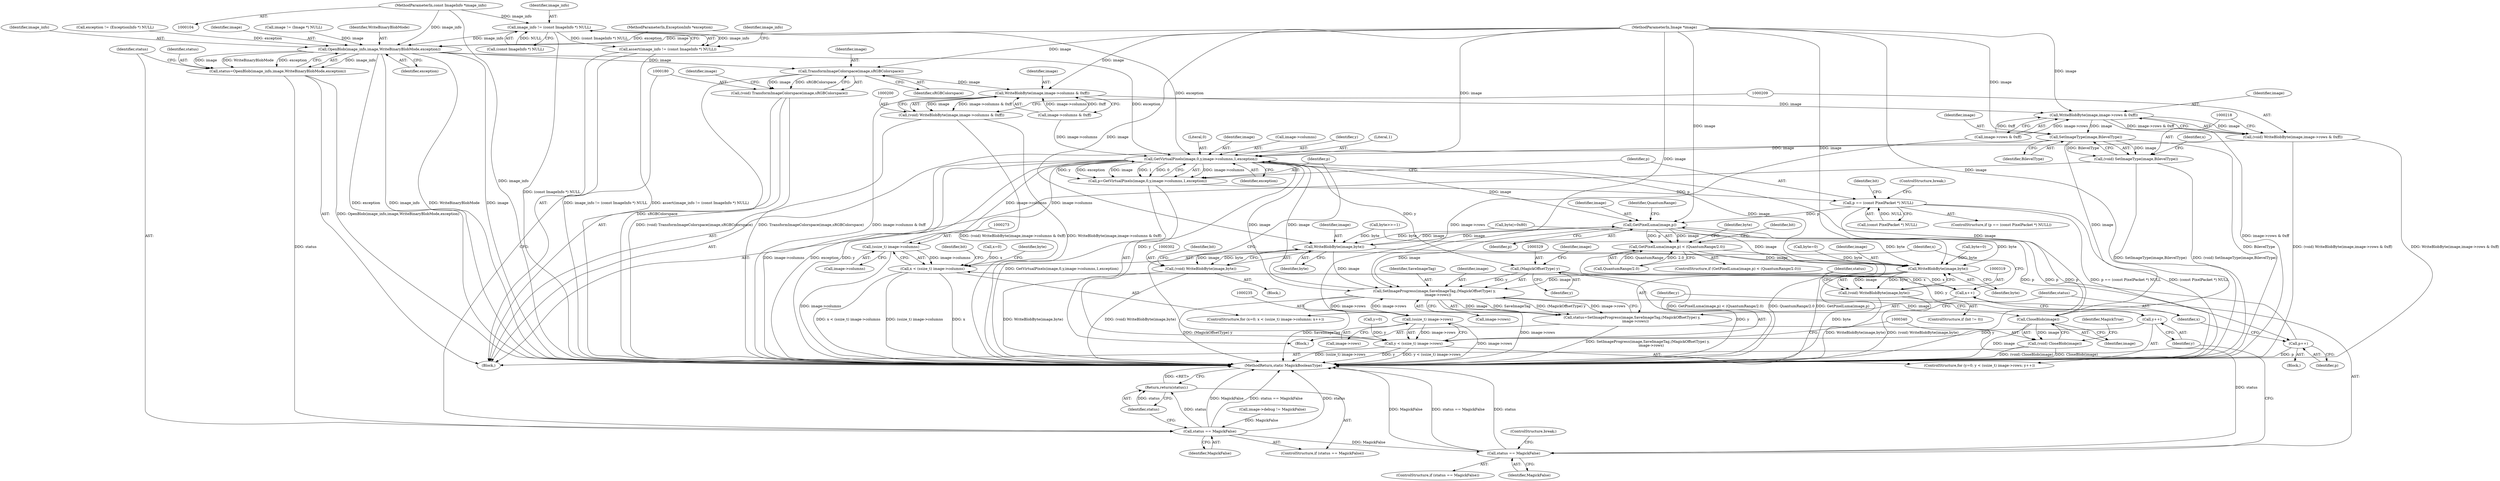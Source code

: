 digraph "1_ImageMagick_a0108a892f9ea3c2bb1e7a49b7d71376c2ecbff7@pointer" {
"1000105" [label="(MethodParameterIn,const ImageInfo *image_info)"];
"1000116" [label="(Call,image_info != (const ImageInfo *) NULL)"];
"1000115" [label="(Call,assert(image_info != (const ImageInfo *) NULL))"];
"1000168" [label="(Call,OpenBlob(image_info,image,WriteBinaryBlobMode,exception))"];
"1000166" [label="(Call,status=OpenBlob(image_info,image,WriteBinaryBlobMode,exception))"];
"1000174" [label="(Call,status == MagickFalse)"];
"1000177" [label="(Return,return(status);)"];
"1000335" [label="(Call,status == MagickFalse)"];
"1000181" [label="(Call,TransformImageColorspace(image,sRGBColorspace))"];
"1000179" [label="(Call,(void) TransformImageColorspace(image,sRGBColorspace))"];
"1000201" [label="(Call,WriteBlobByte(image,image->columns & 0xff))"];
"1000199" [label="(Call,(void) WriteBlobByte(image,image->columns & 0xff))"];
"1000210" [label="(Call,WriteBlobByte(image,image->rows & 0xff))"];
"1000208" [label="(Call,(void) WriteBlobByte(image,image->rows & 0xff))"];
"1000219" [label="(Call,SetImageType(image,BilevelType))"];
"1000217" [label="(Call,(void) SetImageType(image,BilevelType))"];
"1000244" [label="(Call,GetVirtualPixels(image,0,y,image->columns,1,exception))"];
"1000242" [label="(Call,p=GetVirtualPixels(image,0,y,image->columns,1,exception))"];
"1000254" [label="(Call,p == (const PixelPacket *) NULL)"];
"1000285" [label="(Call,GetPixelLuma(image,p))"];
"1000284" [label="(Call,GetPixelLuma(image,p) < (QuantumRange/2.0))"];
"1000303" [label="(Call,WriteBlobByte(image,byte))"];
"1000301" [label="(Call,(void) WriteBlobByte(image,byte))"];
"1000320" [label="(Call,WriteBlobByte(image,byte))"];
"1000318" [label="(Call,(void) WriteBlobByte(image,byte))"];
"1000325" [label="(Call,SetImageProgress(image,SaveImageTag,(MagickOffsetType) y,\n      image->rows))"];
"1000234" [label="(Call,(ssize_t) image->rows)"];
"1000232" [label="(Call,y < (ssize_t) image->rows)"];
"1000323" [label="(Call,status=SetImageProgress(image,SaveImageTag,(MagickOffsetType) y,\n      image->rows))"];
"1000341" [label="(Call,CloseBlob(image))"];
"1000339" [label="(Call,(void) CloseBlob(image))"];
"1000312" [label="(Call,p++)"];
"1000272" [label="(Call,(ssize_t) image->columns)"];
"1000270" [label="(Call,x < (ssize_t) image->columns)"];
"1000277" [label="(Call,x++)"];
"1000328" [label="(Call,(MagickOffsetType) y)"];
"1000239" [label="(Call,y++)"];
"1000283" [label="(ControlStructure,if (GetPixelLuma(image,p) < (QuantumRange/2.0)))"];
"1000124" [label="(Identifier,image_info)"];
"1000177" [label="(Return,return(status);)"];
"1000241" [label="(Block,)"];
"1000279" [label="(Block,)"];
"1000277" [label="(Call,x++)"];
"1000118" [label="(Call,(const ImageInfo *) NULL)"];
"1000252" [label="(Identifier,exception)"];
"1000203" [label="(Call,image->columns & 0xff)"];
"1000166" [label="(Call,status=OpenBlob(image_info,image,WriteBinaryBlobMode,exception))"];
"1000335" [label="(Call,status == MagickFalse)"];
"1000272" [label="(Call,(ssize_t) image->columns)"];
"1000183" [label="(Identifier,sRGBColorspace)"];
"1000201" [label="(Call,WriteBlobByte(image,image->columns & 0xff))"];
"1000233" [label="(Identifier,y)"];
"1000301" [label="(Call,(void) WriteBlobByte(image,byte))"];
"1000332" [label="(Identifier,image)"];
"1000175" [label="(Identifier,status)"];
"1000312" [label="(Call,p++)"];
"1000325" [label="(Call,SetImageProgress(image,SaveImageTag,(MagickOffsetType) y,\n      image->rows))"];
"1000188" [label="(Identifier,image)"];
"1000172" [label="(Identifier,exception)"];
"1000246" [label="(Literal,0)"];
"1000179" [label="(Call,(void) TransformImageColorspace(image,sRGBColorspace))"];
"1000322" [label="(Identifier,byte)"];
"1000181" [label="(Call,TransformImageColorspace(image,sRGBColorspace))"];
"1000316" [label="(Identifier,bit)"];
"1000270" [label="(Call,x < (ssize_t) image->columns)"];
"1000339" [label="(Call,(void) CloseBlob(image))"];
"1000199" [label="(Call,(void) WriteBlobByte(image,image->columns & 0xff))"];
"1000116" [label="(Call,image_info != (const ImageInfo *) NULL)"];
"1000173" [label="(ControlStructure,if (status == MagickFalse))"];
"1000330" [label="(Identifier,y)"];
"1000336" [label="(Identifier,status)"];
"1000168" [label="(Call,OpenBlob(image_info,image,WriteBinaryBlobMode,exception))"];
"1000324" [label="(Identifier,status)"];
"1000286" [label="(Identifier,image)"];
"1000253" [label="(ControlStructure,if (p == (const PixelPacket *) NULL))"];
"1000115" [label="(Call,assert(image_info != (const ImageInfo *) NULL))"];
"1000212" [label="(Call,image->rows & 0xff)"];
"1000140" [label="(Call,image->debug != MagickFalse)"];
"1000261" [label="(Identifier,bit)"];
"1000105" [label="(MethodParameterIn,const ImageInfo *image_info)"];
"1000217" [label="(Call,(void) SetImageType(image,BilevelType))"];
"1000327" [label="(Identifier,SaveImageTag)"];
"1000341" [label="(Call,CloseBlob(image))"];
"1000229" [label="(Call,y=0)"];
"1000345" [label="(MethodReturn,static MagickBooleanType)"];
"1000259" [label="(ControlStructure,break;)"];
"1000117" [label="(Identifier,image_info)"];
"1000107" [label="(MethodParameterIn,ExceptionInfo *exception)"];
"1000323" [label="(Call,status=SetImageProgress(image,SaveImageTag,(MagickOffsetType) y,\n      image->rows))"];
"1000245" [label="(Identifier,image)"];
"1000242" [label="(Call,p=GetVirtualPixels(image,0,y,image->columns,1,exception))"];
"1000284" [label="(Call,GetPixelLuma(image,p) < (QuantumRange/2.0))"];
"1000326" [label="(Identifier,image)"];
"1000228" [label="(ControlStructure,for (y=0; y < (ssize_t) image->rows; y++))"];
"1000300" [label="(Block,)"];
"1000287" [label="(Identifier,p)"];
"1000303" [label="(Call,WriteBlobByte(image,byte))"];
"1000232" [label="(Call,y < (ssize_t) image->rows)"];
"1000334" [label="(ControlStructure,if (status == MagickFalse))"];
"1000305" [label="(Identifier,byte)"];
"1000169" [label="(Identifier,image_info)"];
"1000263" [label="(Call,byte=0)"];
"1000267" [label="(Call,x=0)"];
"1000254" [label="(Call,p == (const PixelPacket *) NULL)"];
"1000285" [label="(Call,GetPixelLuma(image,p))"];
"1000291" [label="(Call,byte|=0x80)"];
"1000309" [label="(Call,byte=0)"];
"1000342" [label="(Identifier,image)"];
"1000155" [label="(Call,exception != (ExceptionInfo *) NULL)"];
"1000314" [label="(ControlStructure,if (bit != 0))"];
"1000337" [label="(Identifier,MagickFalse)"];
"1000292" [label="(Identifier,byte)"];
"1000266" [label="(ControlStructure,for (x=0; x < (ssize_t) image->columns; x++))"];
"1000240" [label="(Identifier,y)"];
"1000211" [label="(Identifier,image)"];
"1000234" [label="(Call,(ssize_t) image->rows)"];
"1000344" [label="(Identifier,MagickTrue)"];
"1000108" [label="(Block,)"];
"1000248" [label="(Call,image->columns)"];
"1000244" [label="(Call,GetVirtualPixels(image,0,y,image->columns,1,exception))"];
"1000318" [label="(Call,(void) WriteBlobByte(image,byte))"];
"1000176" [label="(Identifier,MagickFalse)"];
"1000170" [label="(Identifier,image)"];
"1000271" [label="(Identifier,x)"];
"1000223" [label="(Identifier,x)"];
"1000304" [label="(Identifier,image)"];
"1000320" [label="(Call,WriteBlobByte(image,byte))"];
"1000255" [label="(Identifier,p)"];
"1000288" [label="(Call,QuantumRange/2.0)"];
"1000338" [label="(ControlStructure,break;)"];
"1000289" [label="(Identifier,QuantumRange)"];
"1000239" [label="(Call,y++)"];
"1000280" [label="(Call,byte>>=1)"];
"1000128" [label="(Call,image != (Image *) NULL)"];
"1000321" [label="(Identifier,image)"];
"1000220" [label="(Identifier,image)"];
"1000313" [label="(Identifier,p)"];
"1000210" [label="(Call,WriteBlobByte(image,image->rows & 0xff))"];
"1000295" [label="(Identifier,bit)"];
"1000247" [label="(Identifier,y)"];
"1000182" [label="(Identifier,image)"];
"1000174" [label="(Call,status == MagickFalse)"];
"1000251" [label="(Literal,1)"];
"1000256" [label="(Call,(const PixelPacket *) NULL)"];
"1000219" [label="(Call,SetImageType(image,BilevelType))"];
"1000171" [label="(Identifier,WriteBinaryBlobMode)"];
"1000178" [label="(Identifier,status)"];
"1000281" [label="(Identifier,byte)"];
"1000236" [label="(Call,image->rows)"];
"1000328" [label="(Call,(MagickOffsetType) y)"];
"1000106" [label="(MethodParameterIn,Image *image)"];
"1000221" [label="(Identifier,BilevelType)"];
"1000331" [label="(Call,image->rows)"];
"1000243" [label="(Identifier,p)"];
"1000208" [label="(Call,(void) WriteBlobByte(image,image->rows & 0xff))"];
"1000278" [label="(Identifier,x)"];
"1000307" [label="(Identifier,bit)"];
"1000202" [label="(Identifier,image)"];
"1000167" [label="(Identifier,status)"];
"1000274" [label="(Call,image->columns)"];
"1000105" -> "1000104"  [label="AST: "];
"1000105" -> "1000345"  [label="DDG: image_info"];
"1000105" -> "1000116"  [label="DDG: image_info"];
"1000105" -> "1000168"  [label="DDG: image_info"];
"1000116" -> "1000115"  [label="AST: "];
"1000116" -> "1000118"  [label="CFG: "];
"1000117" -> "1000116"  [label="AST: "];
"1000118" -> "1000116"  [label="AST: "];
"1000115" -> "1000116"  [label="CFG: "];
"1000116" -> "1000345"  [label="DDG: (const ImageInfo *) NULL"];
"1000116" -> "1000115"  [label="DDG: image_info"];
"1000116" -> "1000115"  [label="DDG: (const ImageInfo *) NULL"];
"1000118" -> "1000116"  [label="DDG: NULL"];
"1000116" -> "1000168"  [label="DDG: image_info"];
"1000115" -> "1000108"  [label="AST: "];
"1000124" -> "1000115"  [label="CFG: "];
"1000115" -> "1000345"  [label="DDG: assert(image_info != (const ImageInfo *) NULL)"];
"1000115" -> "1000345"  [label="DDG: image_info != (const ImageInfo *) NULL"];
"1000168" -> "1000166"  [label="AST: "];
"1000168" -> "1000172"  [label="CFG: "];
"1000169" -> "1000168"  [label="AST: "];
"1000170" -> "1000168"  [label="AST: "];
"1000171" -> "1000168"  [label="AST: "];
"1000172" -> "1000168"  [label="AST: "];
"1000166" -> "1000168"  [label="CFG: "];
"1000168" -> "1000345"  [label="DDG: exception"];
"1000168" -> "1000345"  [label="DDG: image_info"];
"1000168" -> "1000345"  [label="DDG: WriteBinaryBlobMode"];
"1000168" -> "1000345"  [label="DDG: image"];
"1000168" -> "1000166"  [label="DDG: image_info"];
"1000168" -> "1000166"  [label="DDG: image"];
"1000168" -> "1000166"  [label="DDG: WriteBinaryBlobMode"];
"1000168" -> "1000166"  [label="DDG: exception"];
"1000128" -> "1000168"  [label="DDG: image"];
"1000106" -> "1000168"  [label="DDG: image"];
"1000155" -> "1000168"  [label="DDG: exception"];
"1000107" -> "1000168"  [label="DDG: exception"];
"1000168" -> "1000181"  [label="DDG: image"];
"1000168" -> "1000244"  [label="DDG: exception"];
"1000166" -> "1000108"  [label="AST: "];
"1000167" -> "1000166"  [label="AST: "];
"1000175" -> "1000166"  [label="CFG: "];
"1000166" -> "1000345"  [label="DDG: OpenBlob(image_info,image,WriteBinaryBlobMode,exception)"];
"1000166" -> "1000174"  [label="DDG: status"];
"1000174" -> "1000173"  [label="AST: "];
"1000174" -> "1000176"  [label="CFG: "];
"1000175" -> "1000174"  [label="AST: "];
"1000176" -> "1000174"  [label="AST: "];
"1000178" -> "1000174"  [label="CFG: "];
"1000180" -> "1000174"  [label="CFG: "];
"1000174" -> "1000345"  [label="DDG: MagickFalse"];
"1000174" -> "1000345"  [label="DDG: status == MagickFalse"];
"1000174" -> "1000345"  [label="DDG: status"];
"1000140" -> "1000174"  [label="DDG: MagickFalse"];
"1000174" -> "1000177"  [label="DDG: status"];
"1000174" -> "1000335"  [label="DDG: MagickFalse"];
"1000177" -> "1000173"  [label="AST: "];
"1000177" -> "1000178"  [label="CFG: "];
"1000178" -> "1000177"  [label="AST: "];
"1000345" -> "1000177"  [label="CFG: "];
"1000177" -> "1000345"  [label="DDG: <RET>"];
"1000178" -> "1000177"  [label="DDG: status"];
"1000335" -> "1000334"  [label="AST: "];
"1000335" -> "1000337"  [label="CFG: "];
"1000336" -> "1000335"  [label="AST: "];
"1000337" -> "1000335"  [label="AST: "];
"1000338" -> "1000335"  [label="CFG: "];
"1000240" -> "1000335"  [label="CFG: "];
"1000335" -> "1000345"  [label="DDG: status"];
"1000335" -> "1000345"  [label="DDG: MagickFalse"];
"1000335" -> "1000345"  [label="DDG: status == MagickFalse"];
"1000323" -> "1000335"  [label="DDG: status"];
"1000181" -> "1000179"  [label="AST: "];
"1000181" -> "1000183"  [label="CFG: "];
"1000182" -> "1000181"  [label="AST: "];
"1000183" -> "1000181"  [label="AST: "];
"1000179" -> "1000181"  [label="CFG: "];
"1000181" -> "1000345"  [label="DDG: sRGBColorspace"];
"1000181" -> "1000179"  [label="DDG: image"];
"1000181" -> "1000179"  [label="DDG: sRGBColorspace"];
"1000106" -> "1000181"  [label="DDG: image"];
"1000181" -> "1000201"  [label="DDG: image"];
"1000179" -> "1000108"  [label="AST: "];
"1000180" -> "1000179"  [label="AST: "];
"1000188" -> "1000179"  [label="CFG: "];
"1000179" -> "1000345"  [label="DDG: (void) TransformImageColorspace(image,sRGBColorspace)"];
"1000179" -> "1000345"  [label="DDG: TransformImageColorspace(image,sRGBColorspace)"];
"1000201" -> "1000199"  [label="AST: "];
"1000201" -> "1000203"  [label="CFG: "];
"1000202" -> "1000201"  [label="AST: "];
"1000203" -> "1000201"  [label="AST: "];
"1000199" -> "1000201"  [label="CFG: "];
"1000201" -> "1000345"  [label="DDG: image->columns & 0xff"];
"1000201" -> "1000199"  [label="DDG: image"];
"1000201" -> "1000199"  [label="DDG: image->columns & 0xff"];
"1000106" -> "1000201"  [label="DDG: image"];
"1000203" -> "1000201"  [label="DDG: image->columns"];
"1000203" -> "1000201"  [label="DDG: 0xff"];
"1000201" -> "1000210"  [label="DDG: image"];
"1000199" -> "1000108"  [label="AST: "];
"1000200" -> "1000199"  [label="AST: "];
"1000209" -> "1000199"  [label="CFG: "];
"1000199" -> "1000345"  [label="DDG: WriteBlobByte(image,image->columns & 0xff)"];
"1000199" -> "1000345"  [label="DDG: (void) WriteBlobByte(image,image->columns & 0xff)"];
"1000210" -> "1000208"  [label="AST: "];
"1000210" -> "1000212"  [label="CFG: "];
"1000211" -> "1000210"  [label="AST: "];
"1000212" -> "1000210"  [label="AST: "];
"1000208" -> "1000210"  [label="CFG: "];
"1000210" -> "1000345"  [label="DDG: image->rows & 0xff"];
"1000210" -> "1000208"  [label="DDG: image"];
"1000210" -> "1000208"  [label="DDG: image->rows & 0xff"];
"1000106" -> "1000210"  [label="DDG: image"];
"1000212" -> "1000210"  [label="DDG: image->rows"];
"1000212" -> "1000210"  [label="DDG: 0xff"];
"1000210" -> "1000219"  [label="DDG: image"];
"1000208" -> "1000108"  [label="AST: "];
"1000209" -> "1000208"  [label="AST: "];
"1000218" -> "1000208"  [label="CFG: "];
"1000208" -> "1000345"  [label="DDG: WriteBlobByte(image,image->rows & 0xff)"];
"1000208" -> "1000345"  [label="DDG: (void) WriteBlobByte(image,image->rows & 0xff)"];
"1000219" -> "1000217"  [label="AST: "];
"1000219" -> "1000221"  [label="CFG: "];
"1000220" -> "1000219"  [label="AST: "];
"1000221" -> "1000219"  [label="AST: "];
"1000217" -> "1000219"  [label="CFG: "];
"1000219" -> "1000345"  [label="DDG: BilevelType"];
"1000219" -> "1000217"  [label="DDG: image"];
"1000219" -> "1000217"  [label="DDG: BilevelType"];
"1000106" -> "1000219"  [label="DDG: image"];
"1000219" -> "1000244"  [label="DDG: image"];
"1000219" -> "1000341"  [label="DDG: image"];
"1000217" -> "1000108"  [label="AST: "];
"1000218" -> "1000217"  [label="AST: "];
"1000223" -> "1000217"  [label="CFG: "];
"1000217" -> "1000345"  [label="DDG: SetImageType(image,BilevelType)"];
"1000217" -> "1000345"  [label="DDG: (void) SetImageType(image,BilevelType)"];
"1000244" -> "1000242"  [label="AST: "];
"1000244" -> "1000252"  [label="CFG: "];
"1000245" -> "1000244"  [label="AST: "];
"1000246" -> "1000244"  [label="AST: "];
"1000247" -> "1000244"  [label="AST: "];
"1000248" -> "1000244"  [label="AST: "];
"1000251" -> "1000244"  [label="AST: "];
"1000252" -> "1000244"  [label="AST: "];
"1000242" -> "1000244"  [label="CFG: "];
"1000244" -> "1000345"  [label="DDG: image->columns"];
"1000244" -> "1000345"  [label="DDG: exception"];
"1000244" -> "1000345"  [label="DDG: y"];
"1000244" -> "1000242"  [label="DDG: image->columns"];
"1000244" -> "1000242"  [label="DDG: y"];
"1000244" -> "1000242"  [label="DDG: exception"];
"1000244" -> "1000242"  [label="DDG: image"];
"1000244" -> "1000242"  [label="DDG: 1"];
"1000244" -> "1000242"  [label="DDG: 0"];
"1000325" -> "1000244"  [label="DDG: image"];
"1000106" -> "1000244"  [label="DDG: image"];
"1000232" -> "1000244"  [label="DDG: y"];
"1000272" -> "1000244"  [label="DDG: image->columns"];
"1000203" -> "1000244"  [label="DDG: image->columns"];
"1000107" -> "1000244"  [label="DDG: exception"];
"1000244" -> "1000272"  [label="DDG: image->columns"];
"1000244" -> "1000285"  [label="DDG: image"];
"1000244" -> "1000320"  [label="DDG: image"];
"1000244" -> "1000325"  [label="DDG: image"];
"1000244" -> "1000328"  [label="DDG: y"];
"1000244" -> "1000341"  [label="DDG: image"];
"1000242" -> "1000241"  [label="AST: "];
"1000243" -> "1000242"  [label="AST: "];
"1000255" -> "1000242"  [label="CFG: "];
"1000242" -> "1000345"  [label="DDG: GetVirtualPixels(image,0,y,image->columns,1,exception)"];
"1000242" -> "1000254"  [label="DDG: p"];
"1000254" -> "1000253"  [label="AST: "];
"1000254" -> "1000256"  [label="CFG: "];
"1000255" -> "1000254"  [label="AST: "];
"1000256" -> "1000254"  [label="AST: "];
"1000259" -> "1000254"  [label="CFG: "];
"1000261" -> "1000254"  [label="CFG: "];
"1000254" -> "1000345"  [label="DDG: p"];
"1000254" -> "1000345"  [label="DDG: p == (const PixelPacket *) NULL"];
"1000254" -> "1000345"  [label="DDG: (const PixelPacket *) NULL"];
"1000256" -> "1000254"  [label="DDG: NULL"];
"1000254" -> "1000285"  [label="DDG: p"];
"1000285" -> "1000284"  [label="AST: "];
"1000285" -> "1000287"  [label="CFG: "];
"1000286" -> "1000285"  [label="AST: "];
"1000287" -> "1000285"  [label="AST: "];
"1000289" -> "1000285"  [label="CFG: "];
"1000285" -> "1000284"  [label="DDG: image"];
"1000285" -> "1000284"  [label="DDG: p"];
"1000303" -> "1000285"  [label="DDG: image"];
"1000106" -> "1000285"  [label="DDG: image"];
"1000312" -> "1000285"  [label="DDG: p"];
"1000285" -> "1000303"  [label="DDG: image"];
"1000285" -> "1000312"  [label="DDG: p"];
"1000285" -> "1000320"  [label="DDG: image"];
"1000285" -> "1000325"  [label="DDG: image"];
"1000284" -> "1000283"  [label="AST: "];
"1000284" -> "1000288"  [label="CFG: "];
"1000288" -> "1000284"  [label="AST: "];
"1000292" -> "1000284"  [label="CFG: "];
"1000295" -> "1000284"  [label="CFG: "];
"1000284" -> "1000345"  [label="DDG: GetPixelLuma(image,p)"];
"1000284" -> "1000345"  [label="DDG: GetPixelLuma(image,p) < (QuantumRange/2.0)"];
"1000284" -> "1000345"  [label="DDG: QuantumRange/2.0"];
"1000288" -> "1000284"  [label="DDG: QuantumRange"];
"1000288" -> "1000284"  [label="DDG: 2.0"];
"1000303" -> "1000301"  [label="AST: "];
"1000303" -> "1000305"  [label="CFG: "];
"1000304" -> "1000303"  [label="AST: "];
"1000305" -> "1000303"  [label="AST: "];
"1000301" -> "1000303"  [label="CFG: "];
"1000303" -> "1000301"  [label="DDG: image"];
"1000303" -> "1000301"  [label="DDG: byte"];
"1000106" -> "1000303"  [label="DDG: image"];
"1000291" -> "1000303"  [label="DDG: byte"];
"1000280" -> "1000303"  [label="DDG: byte"];
"1000303" -> "1000320"  [label="DDG: image"];
"1000303" -> "1000325"  [label="DDG: image"];
"1000301" -> "1000300"  [label="AST: "];
"1000302" -> "1000301"  [label="AST: "];
"1000307" -> "1000301"  [label="CFG: "];
"1000301" -> "1000345"  [label="DDG: WriteBlobByte(image,byte)"];
"1000301" -> "1000345"  [label="DDG: (void) WriteBlobByte(image,byte)"];
"1000320" -> "1000318"  [label="AST: "];
"1000320" -> "1000322"  [label="CFG: "];
"1000321" -> "1000320"  [label="AST: "];
"1000322" -> "1000320"  [label="AST: "];
"1000318" -> "1000320"  [label="CFG: "];
"1000320" -> "1000345"  [label="DDG: byte"];
"1000320" -> "1000318"  [label="DDG: image"];
"1000320" -> "1000318"  [label="DDG: byte"];
"1000106" -> "1000320"  [label="DDG: image"];
"1000309" -> "1000320"  [label="DDG: byte"];
"1000291" -> "1000320"  [label="DDG: byte"];
"1000263" -> "1000320"  [label="DDG: byte"];
"1000280" -> "1000320"  [label="DDG: byte"];
"1000320" -> "1000325"  [label="DDG: image"];
"1000318" -> "1000314"  [label="AST: "];
"1000319" -> "1000318"  [label="AST: "];
"1000324" -> "1000318"  [label="CFG: "];
"1000318" -> "1000345"  [label="DDG: (void) WriteBlobByte(image,byte)"];
"1000318" -> "1000345"  [label="DDG: WriteBlobByte(image,byte)"];
"1000325" -> "1000323"  [label="AST: "];
"1000325" -> "1000331"  [label="CFG: "];
"1000326" -> "1000325"  [label="AST: "];
"1000327" -> "1000325"  [label="AST: "];
"1000328" -> "1000325"  [label="AST: "];
"1000331" -> "1000325"  [label="AST: "];
"1000323" -> "1000325"  [label="CFG: "];
"1000325" -> "1000345"  [label="DDG: image->rows"];
"1000325" -> "1000345"  [label="DDG: (MagickOffsetType) y"];
"1000325" -> "1000345"  [label="DDG: SaveImageTag"];
"1000325" -> "1000234"  [label="DDG: image->rows"];
"1000325" -> "1000323"  [label="DDG: image"];
"1000325" -> "1000323"  [label="DDG: SaveImageTag"];
"1000325" -> "1000323"  [label="DDG: (MagickOffsetType) y"];
"1000325" -> "1000323"  [label="DDG: image->rows"];
"1000106" -> "1000325"  [label="DDG: image"];
"1000328" -> "1000325"  [label="DDG: y"];
"1000234" -> "1000325"  [label="DDG: image->rows"];
"1000325" -> "1000341"  [label="DDG: image"];
"1000234" -> "1000232"  [label="AST: "];
"1000234" -> "1000236"  [label="CFG: "];
"1000235" -> "1000234"  [label="AST: "];
"1000236" -> "1000234"  [label="AST: "];
"1000232" -> "1000234"  [label="CFG: "];
"1000234" -> "1000345"  [label="DDG: image->rows"];
"1000234" -> "1000232"  [label="DDG: image->rows"];
"1000212" -> "1000234"  [label="DDG: image->rows"];
"1000232" -> "1000228"  [label="AST: "];
"1000233" -> "1000232"  [label="AST: "];
"1000243" -> "1000232"  [label="CFG: "];
"1000340" -> "1000232"  [label="CFG: "];
"1000232" -> "1000345"  [label="DDG: y"];
"1000232" -> "1000345"  [label="DDG: y < (ssize_t) image->rows"];
"1000232" -> "1000345"  [label="DDG: (ssize_t) image->rows"];
"1000239" -> "1000232"  [label="DDG: y"];
"1000229" -> "1000232"  [label="DDG: y"];
"1000323" -> "1000241"  [label="AST: "];
"1000324" -> "1000323"  [label="AST: "];
"1000336" -> "1000323"  [label="CFG: "];
"1000323" -> "1000345"  [label="DDG: SetImageProgress(image,SaveImageTag,(MagickOffsetType) y,\n      image->rows)"];
"1000341" -> "1000339"  [label="AST: "];
"1000341" -> "1000342"  [label="CFG: "];
"1000342" -> "1000341"  [label="AST: "];
"1000339" -> "1000341"  [label="CFG: "];
"1000341" -> "1000345"  [label="DDG: image"];
"1000341" -> "1000339"  [label="DDG: image"];
"1000106" -> "1000341"  [label="DDG: image"];
"1000339" -> "1000108"  [label="AST: "];
"1000340" -> "1000339"  [label="AST: "];
"1000344" -> "1000339"  [label="CFG: "];
"1000339" -> "1000345"  [label="DDG: (void) CloseBlob(image)"];
"1000339" -> "1000345"  [label="DDG: CloseBlob(image)"];
"1000312" -> "1000279"  [label="AST: "];
"1000312" -> "1000313"  [label="CFG: "];
"1000313" -> "1000312"  [label="AST: "];
"1000278" -> "1000312"  [label="CFG: "];
"1000312" -> "1000345"  [label="DDG: p"];
"1000272" -> "1000270"  [label="AST: "];
"1000272" -> "1000274"  [label="CFG: "];
"1000273" -> "1000272"  [label="AST: "];
"1000274" -> "1000272"  [label="AST: "];
"1000270" -> "1000272"  [label="CFG: "];
"1000272" -> "1000345"  [label="DDG: image->columns"];
"1000272" -> "1000270"  [label="DDG: image->columns"];
"1000270" -> "1000266"  [label="AST: "];
"1000271" -> "1000270"  [label="AST: "];
"1000281" -> "1000270"  [label="CFG: "];
"1000316" -> "1000270"  [label="CFG: "];
"1000270" -> "1000345"  [label="DDG: x < (ssize_t) image->columns"];
"1000270" -> "1000345"  [label="DDG: (ssize_t) image->columns"];
"1000270" -> "1000345"  [label="DDG: x"];
"1000267" -> "1000270"  [label="DDG: x"];
"1000277" -> "1000270"  [label="DDG: x"];
"1000270" -> "1000277"  [label="DDG: x"];
"1000277" -> "1000266"  [label="AST: "];
"1000277" -> "1000278"  [label="CFG: "];
"1000278" -> "1000277"  [label="AST: "];
"1000271" -> "1000277"  [label="CFG: "];
"1000328" -> "1000330"  [label="CFG: "];
"1000329" -> "1000328"  [label="AST: "];
"1000330" -> "1000328"  [label="AST: "];
"1000332" -> "1000328"  [label="CFG: "];
"1000328" -> "1000345"  [label="DDG: y"];
"1000328" -> "1000239"  [label="DDG: y"];
"1000239" -> "1000228"  [label="AST: "];
"1000239" -> "1000240"  [label="CFG: "];
"1000240" -> "1000239"  [label="AST: "];
"1000233" -> "1000239"  [label="CFG: "];
}
